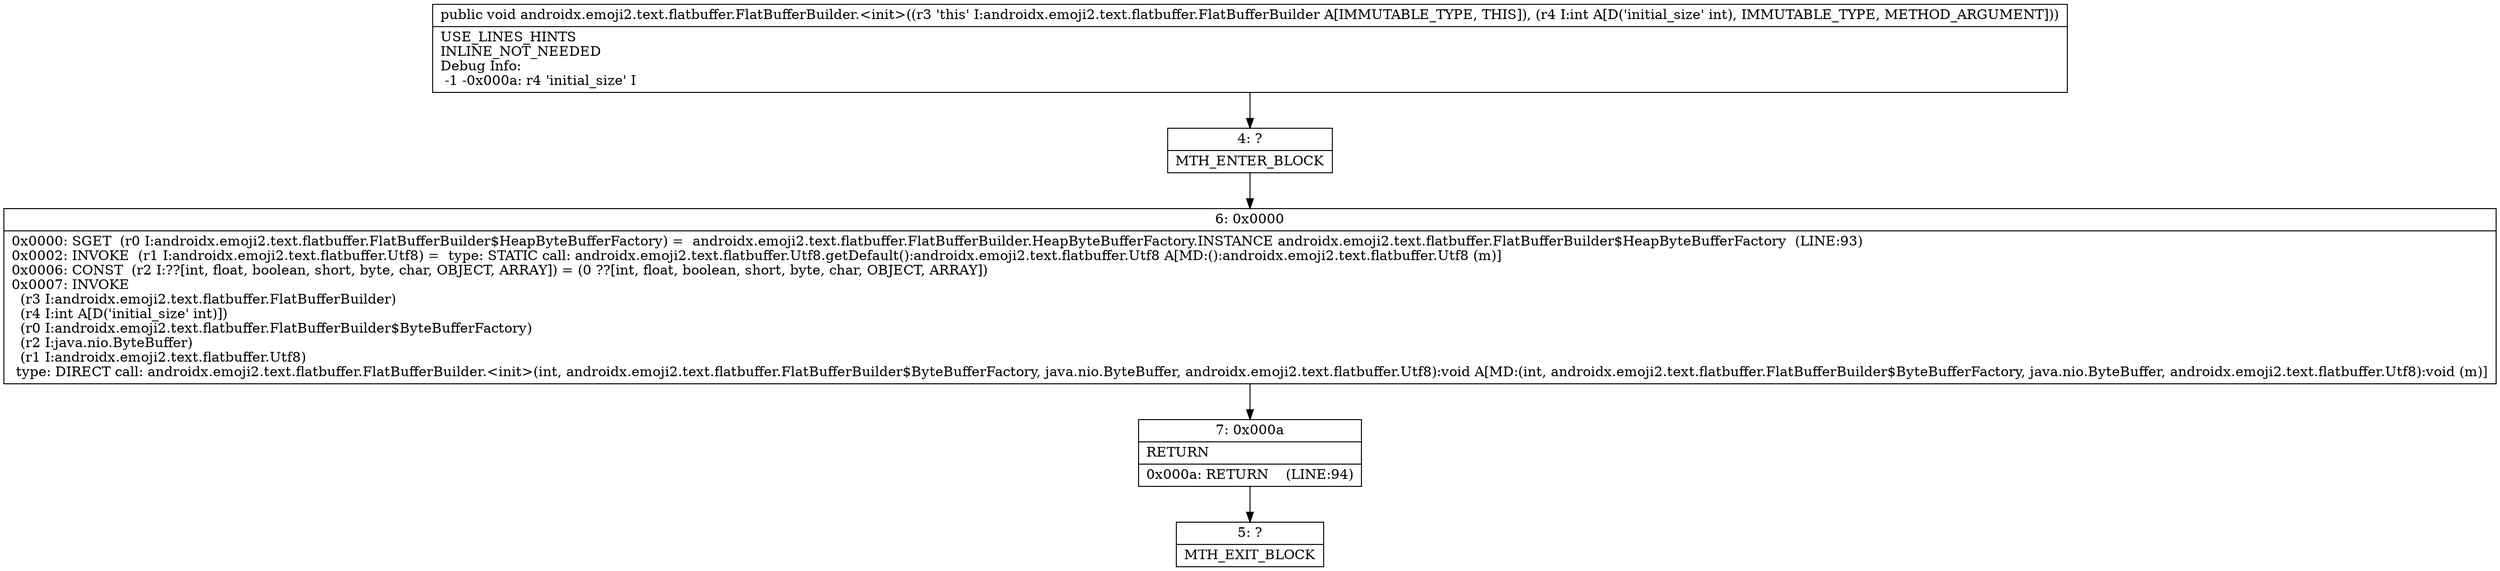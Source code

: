 digraph "CFG forandroidx.emoji2.text.flatbuffer.FlatBufferBuilder.\<init\>(I)V" {
Node_4 [shape=record,label="{4\:\ ?|MTH_ENTER_BLOCK\l}"];
Node_6 [shape=record,label="{6\:\ 0x0000|0x0000: SGET  (r0 I:androidx.emoji2.text.flatbuffer.FlatBufferBuilder$HeapByteBufferFactory) =  androidx.emoji2.text.flatbuffer.FlatBufferBuilder.HeapByteBufferFactory.INSTANCE androidx.emoji2.text.flatbuffer.FlatBufferBuilder$HeapByteBufferFactory  (LINE:93)\l0x0002: INVOKE  (r1 I:androidx.emoji2.text.flatbuffer.Utf8) =  type: STATIC call: androidx.emoji2.text.flatbuffer.Utf8.getDefault():androidx.emoji2.text.flatbuffer.Utf8 A[MD:():androidx.emoji2.text.flatbuffer.Utf8 (m)]\l0x0006: CONST  (r2 I:??[int, float, boolean, short, byte, char, OBJECT, ARRAY]) = (0 ??[int, float, boolean, short, byte, char, OBJECT, ARRAY]) \l0x0007: INVOKE  \l  (r3 I:androidx.emoji2.text.flatbuffer.FlatBufferBuilder)\l  (r4 I:int A[D('initial_size' int)])\l  (r0 I:androidx.emoji2.text.flatbuffer.FlatBufferBuilder$ByteBufferFactory)\l  (r2 I:java.nio.ByteBuffer)\l  (r1 I:androidx.emoji2.text.flatbuffer.Utf8)\l type: DIRECT call: androidx.emoji2.text.flatbuffer.FlatBufferBuilder.\<init\>(int, androidx.emoji2.text.flatbuffer.FlatBufferBuilder$ByteBufferFactory, java.nio.ByteBuffer, androidx.emoji2.text.flatbuffer.Utf8):void A[MD:(int, androidx.emoji2.text.flatbuffer.FlatBufferBuilder$ByteBufferFactory, java.nio.ByteBuffer, androidx.emoji2.text.flatbuffer.Utf8):void (m)]\l}"];
Node_7 [shape=record,label="{7\:\ 0x000a|RETURN\l|0x000a: RETURN    (LINE:94)\l}"];
Node_5 [shape=record,label="{5\:\ ?|MTH_EXIT_BLOCK\l}"];
MethodNode[shape=record,label="{public void androidx.emoji2.text.flatbuffer.FlatBufferBuilder.\<init\>((r3 'this' I:androidx.emoji2.text.flatbuffer.FlatBufferBuilder A[IMMUTABLE_TYPE, THIS]), (r4 I:int A[D('initial_size' int), IMMUTABLE_TYPE, METHOD_ARGUMENT]))  | USE_LINES_HINTS\lINLINE_NOT_NEEDED\lDebug Info:\l  \-1 \-0x000a: r4 'initial_size' I\l}"];
MethodNode -> Node_4;Node_4 -> Node_6;
Node_6 -> Node_7;
Node_7 -> Node_5;
}

